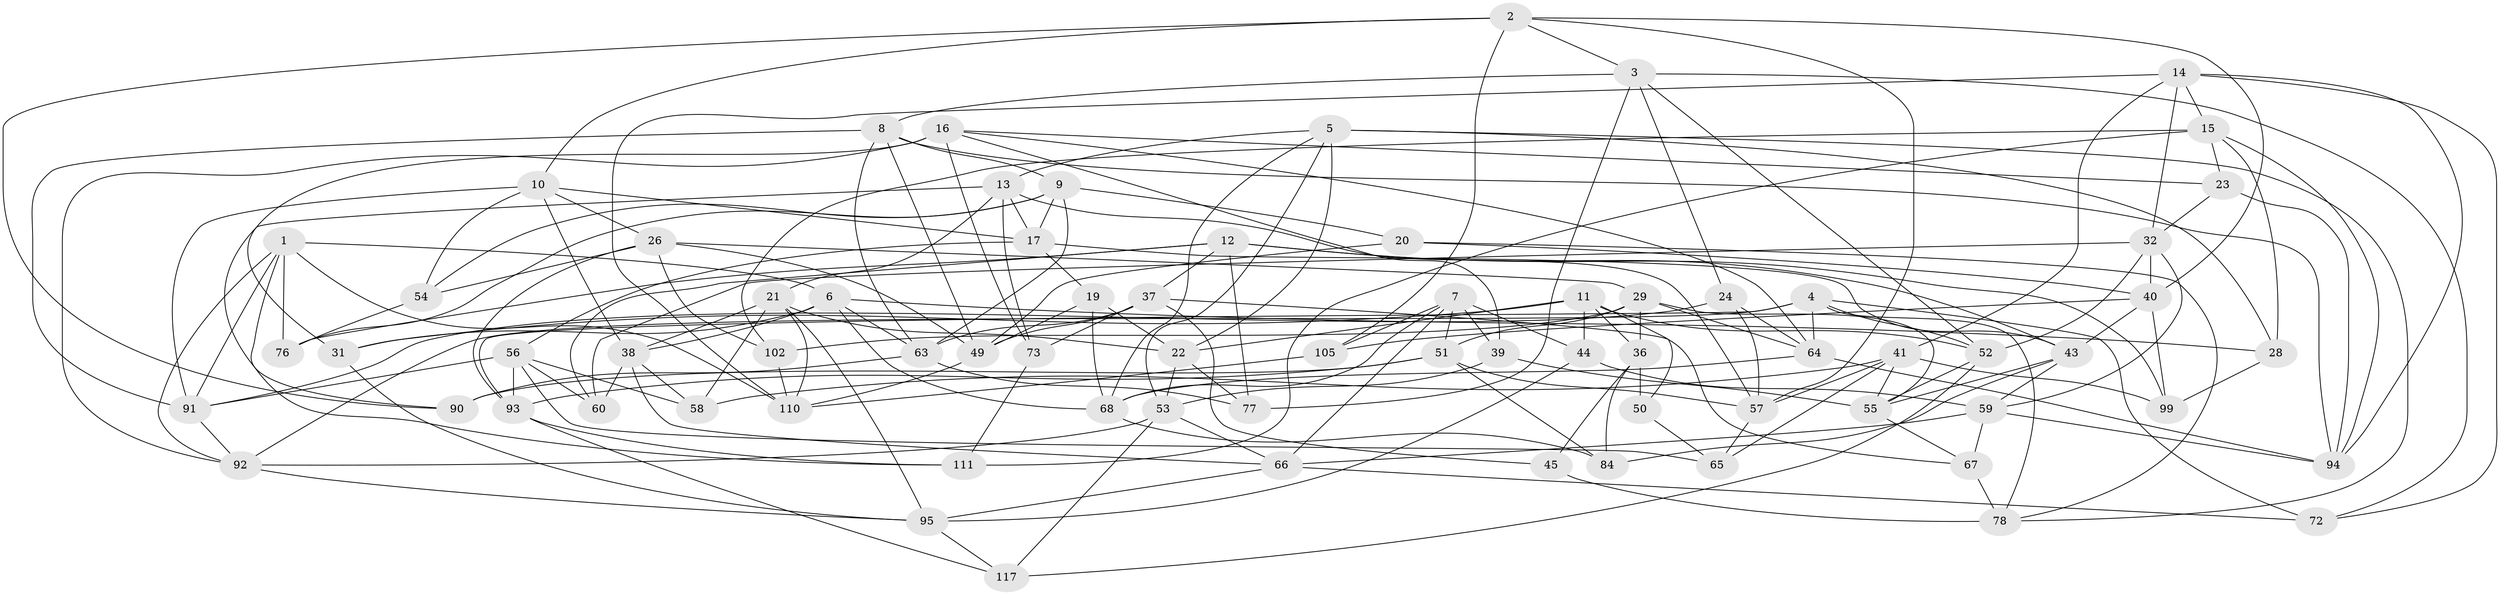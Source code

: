 // original degree distribution, {4: 1.0}
// Generated by graph-tools (version 1.1) at 2025/11/02/27/25 16:11:44]
// undirected, 73 vertices, 191 edges
graph export_dot {
graph [start="1"]
  node [color=gray90,style=filled];
  1 [super="+48"];
  2 [super="+46"];
  3 [super="+25"];
  4 [super="+83"];
  5 [super="+35"];
  6 [super="+87"];
  7 [super="+100"];
  8 [super="+80"];
  9 [super="+86"];
  10 [super="+70"];
  11 [super="+106"];
  12 [super="+30"];
  13 [super="+74"];
  14 [super="+18"];
  15 [super="+27"];
  16 [super="+33"];
  17 [super="+34"];
  19;
  20;
  21 [super="+113"];
  22 [super="+81"];
  23;
  24;
  26 [super="+88"];
  28;
  29 [super="+47"];
  31;
  32 [super="+109"];
  36 [super="+108"];
  37 [super="+96"];
  38 [super="+42"];
  39;
  40 [super="+107"];
  41 [super="+71"];
  43 [super="+115"];
  44;
  45;
  49 [super="+61"];
  50;
  51 [super="+98"];
  52 [super="+89"];
  53 [super="+119"];
  54;
  55 [super="+82"];
  56 [super="+101"];
  57 [super="+62"];
  58;
  59 [super="+75"];
  60;
  63 [super="+69"];
  64 [super="+104"];
  65;
  66 [super="+112"];
  67;
  68 [super="+79"];
  72;
  73;
  76;
  77;
  78 [super="+85"];
  84;
  90;
  91 [super="+97"];
  92 [super="+103"];
  93 [super="+118"];
  94 [super="+114"];
  95 [super="+116"];
  99;
  102;
  105;
  110 [super="+120"];
  111;
  117;
  1 -- 111;
  1 -- 91;
  1 -- 92;
  1 -- 110;
  1 -- 76;
  1 -- 6;
  2 -- 57;
  2 -- 3;
  2 -- 105;
  2 -- 10;
  2 -- 90;
  2 -- 40;
  3 -- 52;
  3 -- 8;
  3 -- 24;
  3 -- 72;
  3 -- 77;
  4 -- 72;
  4 -- 78;
  4 -- 93;
  4 -- 52;
  4 -- 92;
  4 -- 64;
  5 -- 28;
  5 -- 13;
  5 -- 53;
  5 -- 78;
  5 -- 68;
  5 -- 22;
  6 -- 28;
  6 -- 38;
  6 -- 68;
  6 -- 31;
  6 -- 63;
  7 -- 66;
  7 -- 105;
  7 -- 68;
  7 -- 44;
  7 -- 39;
  7 -- 51;
  8 -- 63;
  8 -- 91;
  8 -- 49;
  8 -- 9;
  8 -- 94;
  9 -- 54;
  9 -- 20;
  9 -- 76;
  9 -- 17;
  9 -- 63;
  10 -- 54;
  10 -- 91;
  10 -- 38;
  10 -- 17;
  10 -- 26;
  11 -- 44;
  11 -- 31;
  11 -- 36;
  11 -- 50;
  11 -- 52;
  11 -- 22;
  12 -- 77;
  12 -- 99;
  12 -- 60;
  12 -- 76;
  12 -- 43;
  12 -- 37;
  13 -- 21;
  13 -- 73;
  13 -- 17;
  13 -- 90;
  13 -- 57;
  14 -- 110;
  14 -- 15;
  14 -- 32;
  14 -- 72;
  14 -- 41;
  14 -- 94;
  15 -- 111;
  15 -- 23;
  15 -- 102;
  15 -- 28;
  15 -- 94;
  16 -- 31;
  16 -- 73;
  16 -- 92;
  16 -- 64;
  16 -- 39;
  16 -- 23;
  17 -- 19;
  17 -- 43;
  17 -- 56;
  19 -- 49;
  19 -- 68;
  19 -- 22;
  20 -- 49;
  20 -- 78;
  20 -- 40;
  21 -- 110;
  21 -- 22;
  21 -- 58;
  21 -- 38;
  21 -- 95;
  22 -- 77;
  22 -- 53;
  23 -- 94;
  23 -- 32;
  24 -- 91;
  24 -- 57;
  24 -- 64;
  26 -- 102;
  26 -- 93;
  26 -- 29;
  26 -- 49;
  26 -- 54;
  28 -- 99;
  29 -- 64;
  29 -- 102;
  29 -- 51;
  29 -- 55;
  29 -- 36;
  31 -- 95;
  32 -- 52;
  32 -- 40;
  32 -- 59;
  32 -- 60;
  36 -- 50 [weight=2];
  36 -- 84;
  36 -- 45;
  37 -- 45;
  37 -- 67;
  37 -- 49;
  37 -- 73;
  37 -- 63;
  38 -- 66;
  38 -- 60;
  38 -- 58;
  39 -- 53;
  39 -- 55;
  40 -- 105;
  40 -- 43;
  40 -- 99;
  41 -- 57;
  41 -- 55;
  41 -- 99;
  41 -- 65;
  41 -- 58;
  43 -- 55;
  43 -- 84;
  43 -- 59;
  44 -- 95;
  44 -- 59;
  45 -- 78 [weight=2];
  49 -- 110;
  50 -- 65;
  51 -- 90;
  51 -- 93;
  51 -- 57;
  51 -- 84;
  52 -- 117;
  52 -- 55;
  53 -- 117;
  53 -- 92;
  53 -- 66;
  54 -- 76;
  55 -- 67;
  56 -- 60;
  56 -- 91;
  56 -- 65;
  56 -- 58;
  56 -- 93;
  57 -- 65;
  59 -- 67;
  59 -- 66;
  59 -- 94;
  63 -- 90;
  63 -- 77;
  64 -- 68;
  64 -- 94;
  66 -- 72;
  66 -- 95;
  67 -- 78;
  68 -- 84;
  73 -- 111;
  91 -- 92;
  92 -- 95;
  93 -- 111;
  93 -- 117;
  95 -- 117;
  102 -- 110;
  105 -- 110;
}
